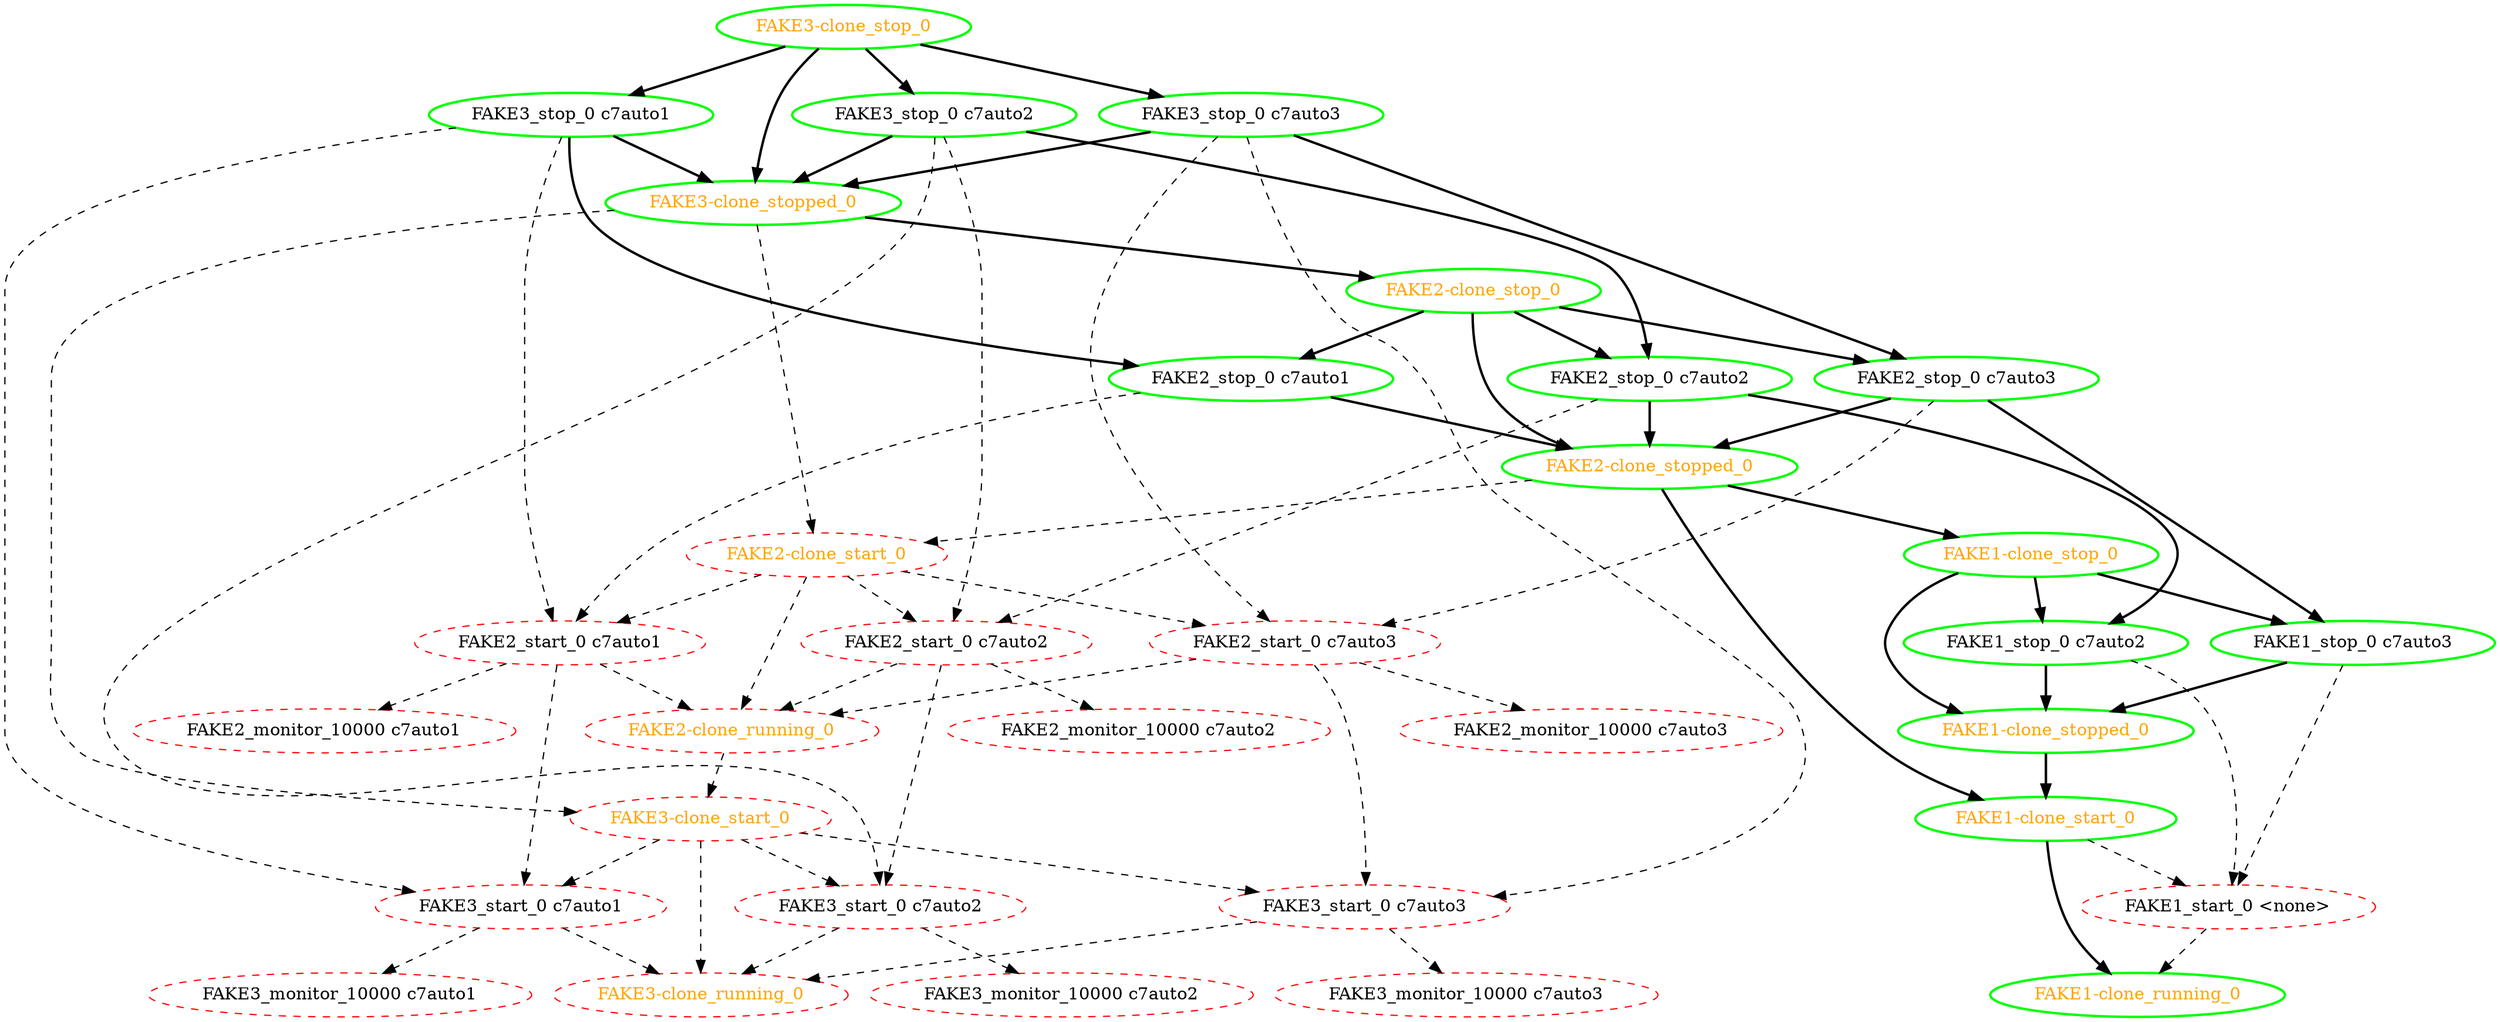  digraph "g" {
"FAKE1-clone_running_0" [ style=bold color="green" fontcolor="orange"]
"FAKE1-clone_start_0" -> "FAKE1-clone_running_0" [ style = bold]
"FAKE1-clone_start_0" -> "FAKE1_start_0 <none>" [ style = dashed]
"FAKE1-clone_start_0" [ style=bold color="green" fontcolor="orange"]
"FAKE1-clone_stop_0" -> "FAKE1-clone_stopped_0" [ style = bold]
"FAKE1-clone_stop_0" -> "FAKE1_stop_0 c7auto2" [ style = bold]
"FAKE1-clone_stop_0" -> "FAKE1_stop_0 c7auto3" [ style = bold]
"FAKE1-clone_stop_0" [ style=bold color="green" fontcolor="orange"]
"FAKE1-clone_stopped_0" -> "FAKE1-clone_start_0" [ style = bold]
"FAKE1-clone_stopped_0" [ style=bold color="green" fontcolor="orange"]
"FAKE1_start_0 <none>" -> "FAKE1-clone_running_0" [ style = dashed]
"FAKE1_start_0 <none>" [ style=dashed color="red" fontcolor="black"]
"FAKE1_stop_0 c7auto2" -> "FAKE1-clone_stopped_0" [ style = bold]
"FAKE1_stop_0 c7auto2" -> "FAKE1_start_0 <none>" [ style = dashed]
"FAKE1_stop_0 c7auto2" [ style=bold color="green" fontcolor="black"]
"FAKE1_stop_0 c7auto3" -> "FAKE1-clone_stopped_0" [ style = bold]
"FAKE1_stop_0 c7auto3" -> "FAKE1_start_0 <none>" [ style = dashed]
"FAKE1_stop_0 c7auto3" [ style=bold color="green" fontcolor="black"]
"FAKE2-clone_running_0" -> "FAKE3-clone_start_0" [ style = dashed]
"FAKE2-clone_running_0" [ style=dashed color="red" fontcolor="orange"]
"FAKE2-clone_start_0" -> "FAKE2-clone_running_0" [ style = dashed]
"FAKE2-clone_start_0" -> "FAKE2_start_0 c7auto1" [ style = dashed]
"FAKE2-clone_start_0" -> "FAKE2_start_0 c7auto2" [ style = dashed]
"FAKE2-clone_start_0" -> "FAKE2_start_0 c7auto3" [ style = dashed]
"FAKE2-clone_start_0" [ style=dashed color="red" fontcolor="orange"]
"FAKE2-clone_stop_0" -> "FAKE2-clone_stopped_0" [ style = bold]
"FAKE2-clone_stop_0" -> "FAKE2_stop_0 c7auto1" [ style = bold]
"FAKE2-clone_stop_0" -> "FAKE2_stop_0 c7auto2" [ style = bold]
"FAKE2-clone_stop_0" -> "FAKE2_stop_0 c7auto3" [ style = bold]
"FAKE2-clone_stop_0" [ style=bold color="green" fontcolor="orange"]
"FAKE2-clone_stopped_0" -> "FAKE1-clone_start_0" [ style = bold]
"FAKE2-clone_stopped_0" -> "FAKE1-clone_stop_0" [ style = bold]
"FAKE2-clone_stopped_0" -> "FAKE2-clone_start_0" [ style = dashed]
"FAKE2-clone_stopped_0" [ style=bold color="green" fontcolor="orange"]
"FAKE2_monitor_10000 c7auto1" [ style=dashed color="red" fontcolor="black"]
"FAKE2_monitor_10000 c7auto2" [ style=dashed color="red" fontcolor="black"]
"FAKE2_monitor_10000 c7auto3" [ style=dashed color="red" fontcolor="black"]
"FAKE2_start_0 c7auto1" -> "FAKE2-clone_running_0" [ style = dashed]
"FAKE2_start_0 c7auto1" -> "FAKE2_monitor_10000 c7auto1" [ style = dashed]
"FAKE2_start_0 c7auto1" -> "FAKE3_start_0 c7auto1" [ style = dashed]
"FAKE2_start_0 c7auto1" [ style=dashed color="red" fontcolor="black"]
"FAKE2_start_0 c7auto2" -> "FAKE2-clone_running_0" [ style = dashed]
"FAKE2_start_0 c7auto2" -> "FAKE2_monitor_10000 c7auto2" [ style = dashed]
"FAKE2_start_0 c7auto2" -> "FAKE3_start_0 c7auto2" [ style = dashed]
"FAKE2_start_0 c7auto2" [ style=dashed color="red" fontcolor="black"]
"FAKE2_start_0 c7auto3" -> "FAKE2-clone_running_0" [ style = dashed]
"FAKE2_start_0 c7auto3" -> "FAKE2_monitor_10000 c7auto3" [ style = dashed]
"FAKE2_start_0 c7auto3" -> "FAKE3_start_0 c7auto3" [ style = dashed]
"FAKE2_start_0 c7auto3" [ style=dashed color="red" fontcolor="black"]
"FAKE2_stop_0 c7auto1" -> "FAKE2-clone_stopped_0" [ style = bold]
"FAKE2_stop_0 c7auto1" -> "FAKE2_start_0 c7auto1" [ style = dashed]
"FAKE2_stop_0 c7auto1" [ style=bold color="green" fontcolor="black"]
"FAKE2_stop_0 c7auto2" -> "FAKE1_stop_0 c7auto2" [ style = bold]
"FAKE2_stop_0 c7auto2" -> "FAKE2-clone_stopped_0" [ style = bold]
"FAKE2_stop_0 c7auto2" -> "FAKE2_start_0 c7auto2" [ style = dashed]
"FAKE2_stop_0 c7auto2" [ style=bold color="green" fontcolor="black"]
"FAKE2_stop_0 c7auto3" -> "FAKE1_stop_0 c7auto3" [ style = bold]
"FAKE2_stop_0 c7auto3" -> "FAKE2-clone_stopped_0" [ style = bold]
"FAKE2_stop_0 c7auto3" -> "FAKE2_start_0 c7auto3" [ style = dashed]
"FAKE2_stop_0 c7auto3" [ style=bold color="green" fontcolor="black"]
"FAKE3-clone_running_0" [ style=dashed color="red" fontcolor="orange"]
"FAKE3-clone_start_0" -> "FAKE3-clone_running_0" [ style = dashed]
"FAKE3-clone_start_0" -> "FAKE3_start_0 c7auto1" [ style = dashed]
"FAKE3-clone_start_0" -> "FAKE3_start_0 c7auto2" [ style = dashed]
"FAKE3-clone_start_0" -> "FAKE3_start_0 c7auto3" [ style = dashed]
"FAKE3-clone_start_0" [ style=dashed color="red" fontcolor="orange"]
"FAKE3-clone_stop_0" -> "FAKE3-clone_stopped_0" [ style = bold]
"FAKE3-clone_stop_0" -> "FAKE3_stop_0 c7auto1" [ style = bold]
"FAKE3-clone_stop_0" -> "FAKE3_stop_0 c7auto2" [ style = bold]
"FAKE3-clone_stop_0" -> "FAKE3_stop_0 c7auto3" [ style = bold]
"FAKE3-clone_stop_0" [ style=bold color="green" fontcolor="orange"]
"FAKE3-clone_stopped_0" -> "FAKE2-clone_start_0" [ style = dashed]
"FAKE3-clone_stopped_0" -> "FAKE2-clone_stop_0" [ style = bold]
"FAKE3-clone_stopped_0" -> "FAKE3-clone_start_0" [ style = dashed]
"FAKE3-clone_stopped_0" [ style=bold color="green" fontcolor="orange"]
"FAKE3_monitor_10000 c7auto1" [ style=dashed color="red" fontcolor="black"]
"FAKE3_monitor_10000 c7auto2" [ style=dashed color="red" fontcolor="black"]
"FAKE3_monitor_10000 c7auto3" [ style=dashed color="red" fontcolor="black"]
"FAKE3_start_0 c7auto1" -> "FAKE3-clone_running_0" [ style = dashed]
"FAKE3_start_0 c7auto1" -> "FAKE3_monitor_10000 c7auto1" [ style = dashed]
"FAKE3_start_0 c7auto1" [ style=dashed color="red" fontcolor="black"]
"FAKE3_start_0 c7auto2" -> "FAKE3-clone_running_0" [ style = dashed]
"FAKE3_start_0 c7auto2" -> "FAKE3_monitor_10000 c7auto2" [ style = dashed]
"FAKE3_start_0 c7auto2" [ style=dashed color="red" fontcolor="black"]
"FAKE3_start_0 c7auto3" -> "FAKE3-clone_running_0" [ style = dashed]
"FAKE3_start_0 c7auto3" -> "FAKE3_monitor_10000 c7auto3" [ style = dashed]
"FAKE3_start_0 c7auto3" [ style=dashed color="red" fontcolor="black"]
"FAKE3_stop_0 c7auto1" -> "FAKE2_start_0 c7auto1" [ style = dashed]
"FAKE3_stop_0 c7auto1" -> "FAKE2_stop_0 c7auto1" [ style = bold]
"FAKE3_stop_0 c7auto1" -> "FAKE3-clone_stopped_0" [ style = bold]
"FAKE3_stop_0 c7auto1" -> "FAKE3_start_0 c7auto1" [ style = dashed]
"FAKE3_stop_0 c7auto1" [ style=bold color="green" fontcolor="black"]
"FAKE3_stop_0 c7auto2" -> "FAKE2_start_0 c7auto2" [ style = dashed]
"FAKE3_stop_0 c7auto2" -> "FAKE2_stop_0 c7auto2" [ style = bold]
"FAKE3_stop_0 c7auto2" -> "FAKE3-clone_stopped_0" [ style = bold]
"FAKE3_stop_0 c7auto2" -> "FAKE3_start_0 c7auto2" [ style = dashed]
"FAKE3_stop_0 c7auto2" [ style=bold color="green" fontcolor="black"]
"FAKE3_stop_0 c7auto3" -> "FAKE2_start_0 c7auto3" [ style = dashed]
"FAKE3_stop_0 c7auto3" -> "FAKE2_stop_0 c7auto3" [ style = bold]
"FAKE3_stop_0 c7auto3" -> "FAKE3-clone_stopped_0" [ style = bold]
"FAKE3_stop_0 c7auto3" -> "FAKE3_start_0 c7auto3" [ style = dashed]
"FAKE3_stop_0 c7auto3" [ style=bold color="green" fontcolor="black"]
}
